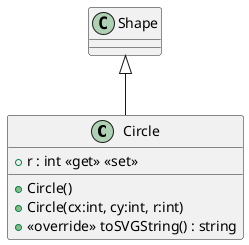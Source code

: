 @startuml
class Circle {
    + r : int <<get>> <<set>>
    + Circle()
    + Circle(cx:int, cy:int, r:int)
    + <<override>> toSVGString() : string
}
Shape <|-- Circle
@enduml
